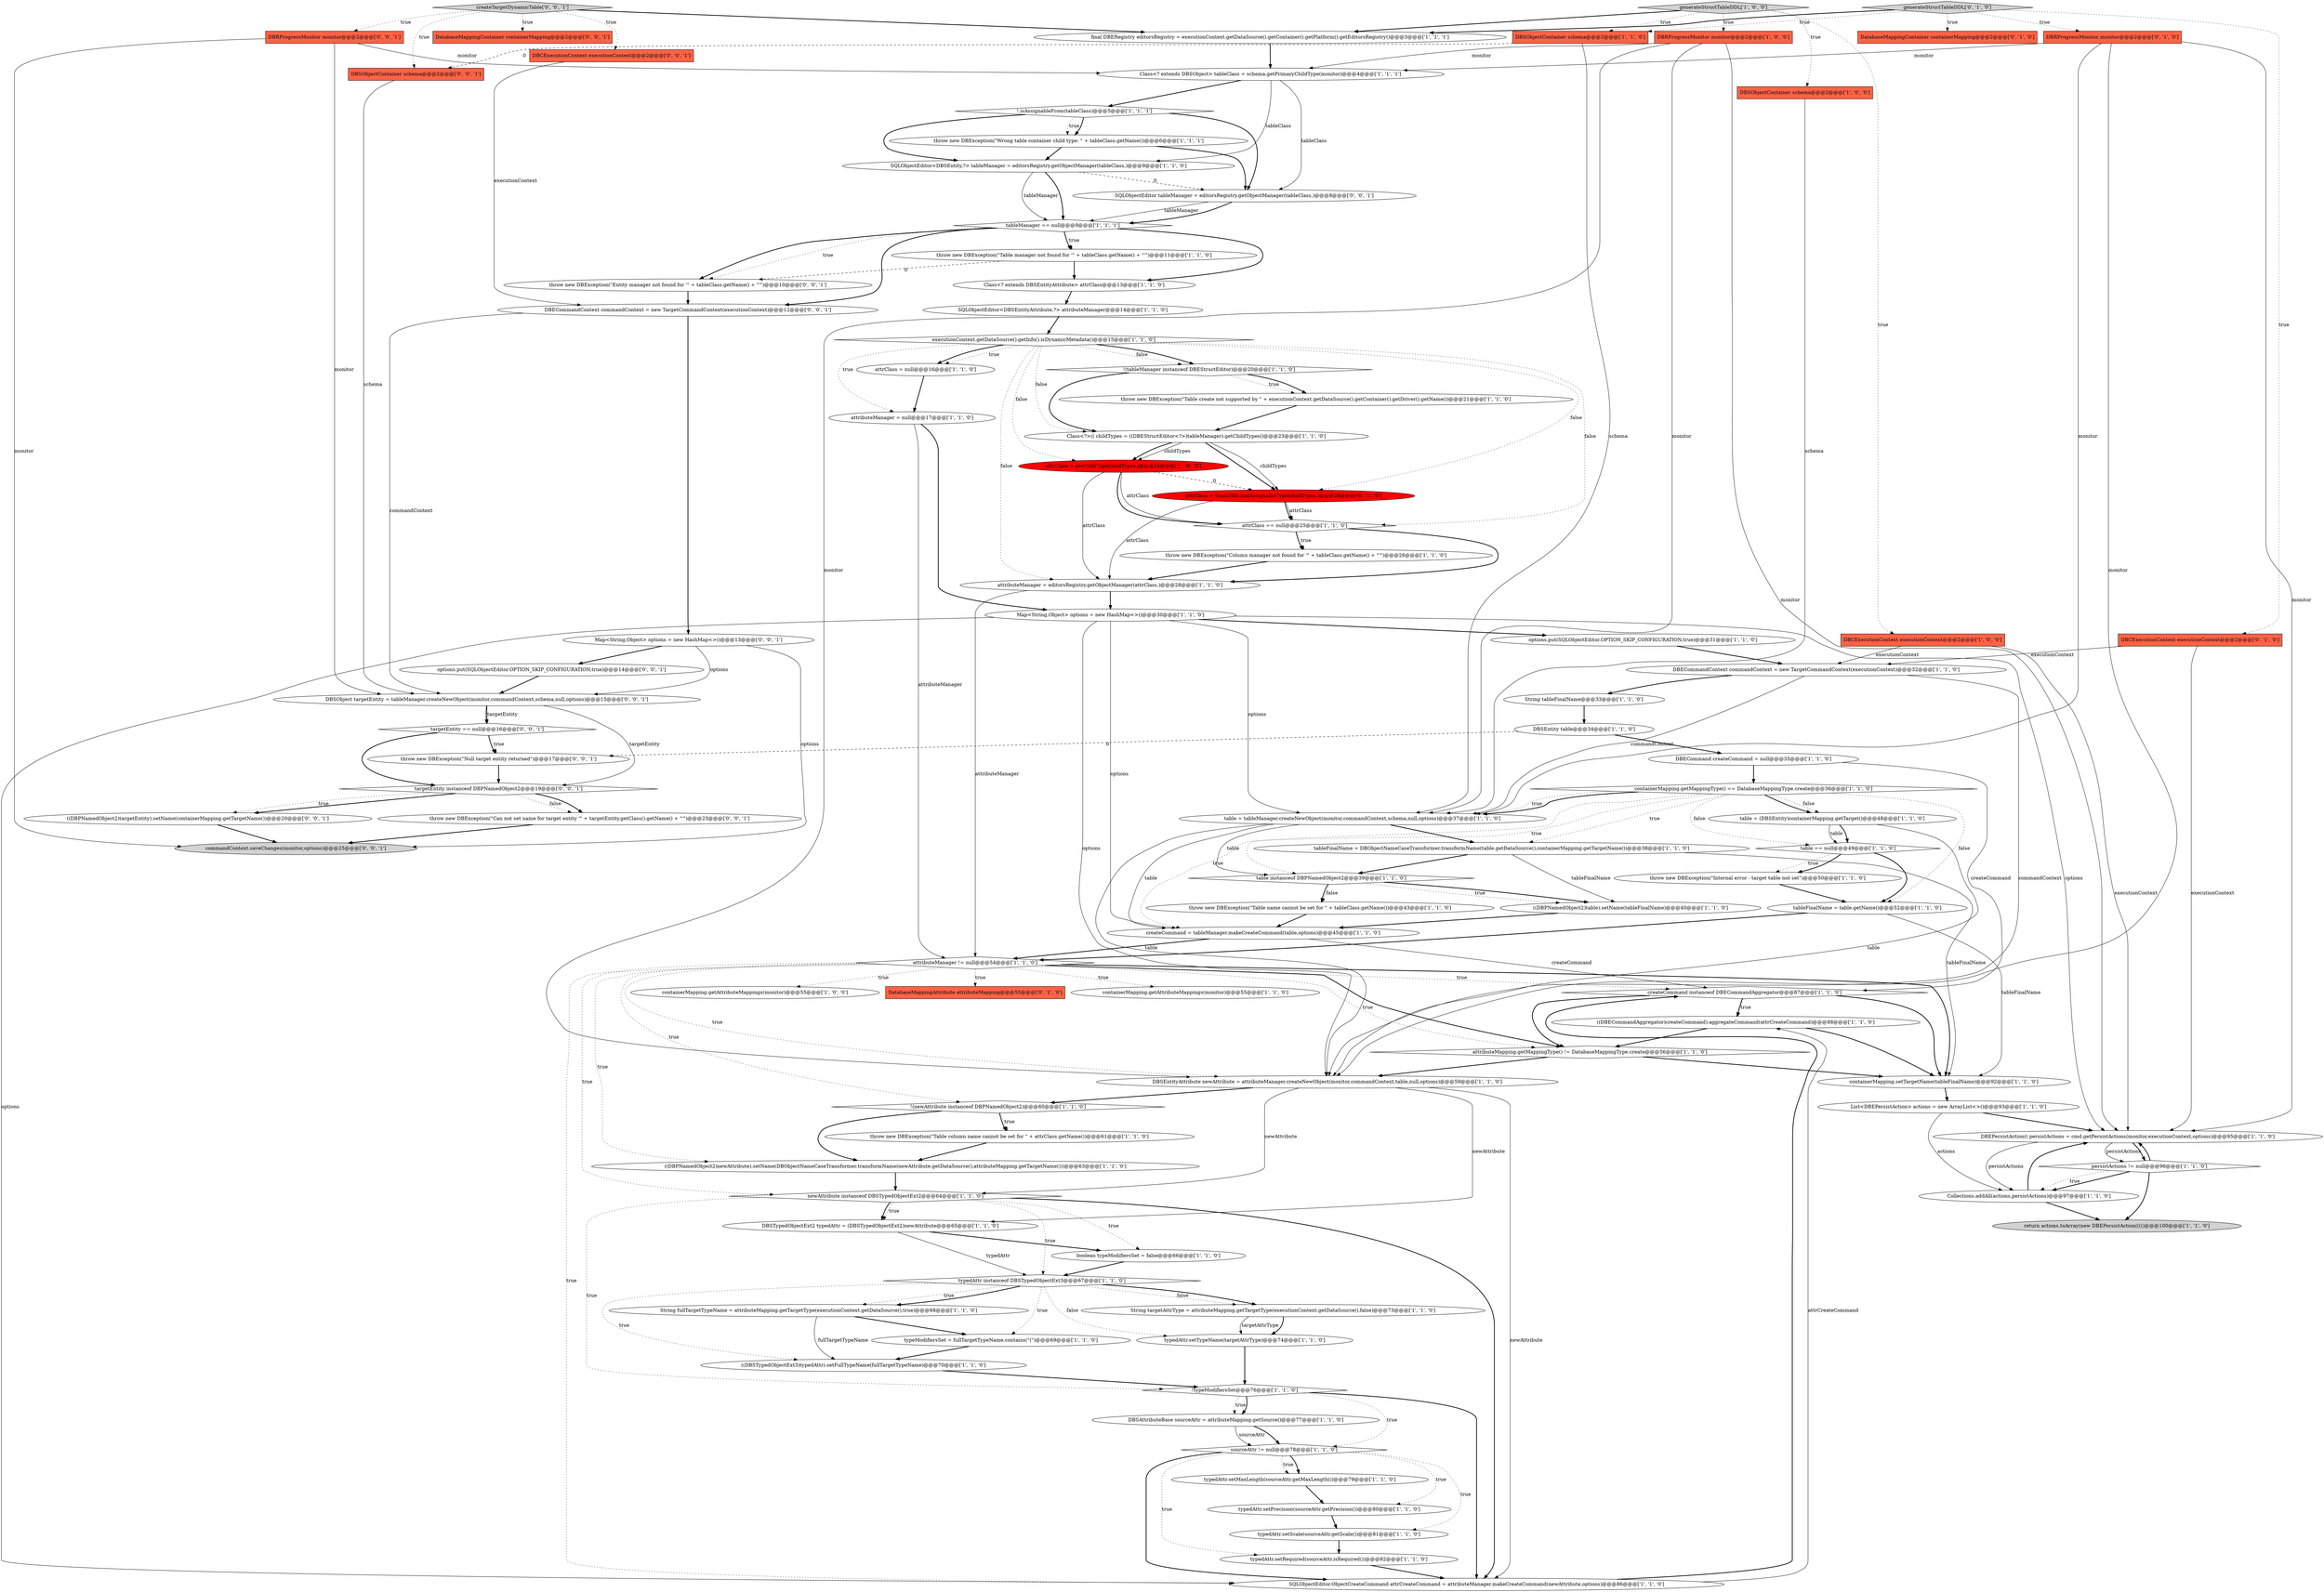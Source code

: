 digraph {
27 [style = filled, label = "Class<? extends DBSEntityAttribute> attrClass@@@13@@@['1', '1', '0']", fillcolor = white, shape = ellipse image = "AAA0AAABBB1BBB"];
96 [style = filled, label = "createTargetDynamicTable['0', '0', '1']", fillcolor = lightgray, shape = diamond image = "AAA0AAABBB3BBB"];
40 [style = filled, label = "DBEPersistAction(( persistActions = cmd.getPersistActions(monitor,executionContext,options)@@@95@@@['1', '1', '0']", fillcolor = white, shape = ellipse image = "AAA0AAABBB1BBB"];
62 [style = filled, label = "DBCExecutionContext executionContext@@@2@@@['1', '0', '0']", fillcolor = tomato, shape = box image = "AAA0AAABBB1BBB"];
20 [style = filled, label = "typedAttr.setTypeName(targetAttrType)@@@74@@@['1', '1', '0']", fillcolor = white, shape = ellipse image = "AAA0AAABBB1BBB"];
92 [style = filled, label = "DBSObjectContainer schema@@@2@@@['0', '0', '1']", fillcolor = tomato, shape = box image = "AAA0AAABBB3BBB"];
0 [style = filled, label = "throw new DBException(\"Table name cannot be set for \" + tableClass.getName())@@@43@@@['1', '1', '0']", fillcolor = white, shape = ellipse image = "AAA0AAABBB1BBB"];
24 [style = filled, label = "String fullTargetTypeName = attributeMapping.getTargetType(executionContext.getDataSource(),true)@@@68@@@['1', '1', '0']", fillcolor = white, shape = ellipse image = "AAA0AAABBB1BBB"];
28 [style = filled, label = "createCommand instanceof DBECommandAggregator@@@87@@@['1', '1', '0']", fillcolor = white, shape = diamond image = "AAA0AAABBB1BBB"];
87 [style = filled, label = "((DBPNamedObject2)targetEntity).setName(containerMapping.getTargetName())@@@20@@@['0', '0', '1']", fillcolor = white, shape = ellipse image = "AAA0AAABBB3BBB"];
14 [style = filled, label = "throw new DBException(\"Wrong table container child type: \" + tableClass.getName())@@@6@@@['1', '1', '1']", fillcolor = white, shape = ellipse image = "AAA0AAABBB1BBB"];
37 [style = filled, label = "persistActions != null@@@96@@@['1', '1', '0']", fillcolor = white, shape = diamond image = "AAA0AAABBB1BBB"];
31 [style = filled, label = "table == null@@@49@@@['1', '1', '0']", fillcolor = white, shape = diamond image = "AAA0AAABBB1BBB"];
16 [style = filled, label = "DBSTypedObjectExt2 typedAttr = (DBSTypedObjectExt2)newAttribute@@@65@@@['1', '1', '0']", fillcolor = white, shape = ellipse image = "AAA0AAABBB1BBB"];
10 [style = filled, label = "typedAttr.setMaxLength(sourceAttr.getMaxLength())@@@79@@@['1', '1', '0']", fillcolor = white, shape = ellipse image = "AAA0AAABBB1BBB"];
18 [style = filled, label = "generateStructTableDDL['1', '0', '0']", fillcolor = lightgray, shape = diamond image = "AAA0AAABBB1BBB"];
76 [style = filled, label = "DBRProgressMonitor monitor@@@2@@@['0', '1', '0']", fillcolor = tomato, shape = box image = "AAA0AAABBB2BBB"];
47 [style = filled, label = "!typeModifiersSet@@@76@@@['1', '1', '0']", fillcolor = white, shape = diamond image = "AAA0AAABBB1BBB"];
13 [style = filled, label = "!(newAttribute instanceof DBPNamedObject2)@@@60@@@['1', '1', '0']", fillcolor = white, shape = diamond image = "AAA0AAABBB1BBB"];
11 [style = filled, label = "attributeManager != null@@@54@@@['1', '1', '0']", fillcolor = white, shape = diamond image = "AAA0AAABBB1BBB"];
34 [style = filled, label = "DBSEntityAttribute newAttribute = attributeManager.createNewObject(monitor,commandContext,table,null,options)@@@59@@@['1', '1', '0']", fillcolor = white, shape = ellipse image = "AAA0AAABBB1BBB"];
59 [style = filled, label = "table = tableManager.createNewObject(monitor,commandContext,schema,null,options)@@@37@@@['1', '1', '0']", fillcolor = white, shape = ellipse image = "AAA0AAABBB1BBB"];
82 [style = filled, label = "DBRProgressMonitor monitor@@@2@@@['0', '0', '1']", fillcolor = tomato, shape = box image = "AAA0AAABBB3BBB"];
95 [style = filled, label = "commandContext.saveChanges(monitor,options)@@@25@@@['0', '0', '1']", fillcolor = lightgray, shape = ellipse image = "AAA0AAABBB3BBB"];
35 [style = filled, label = "String targetAttrType = attributeMapping.getTargetType(executionContext.getDataSource(),false)@@@73@@@['1', '1', '0']", fillcolor = white, shape = ellipse image = "AAA0AAABBB1BBB"];
55 [style = filled, label = "attributeManager = null@@@17@@@['1', '1', '0']", fillcolor = white, shape = ellipse image = "AAA0AAABBB1BBB"];
81 [style = filled, label = "targetEntity instanceof DBPNamedObject2@@@19@@@['0', '0', '1']", fillcolor = white, shape = diamond image = "AAA0AAABBB3BBB"];
89 [style = filled, label = "SQLObjectEditor tableManager = editorsRegistry.getObjectManager(tableClass,)@@@8@@@['0', '0', '1']", fillcolor = white, shape = ellipse image = "AAA0AAABBB3BBB"];
75 [style = filled, label = "attrClass = BeanUtils.findAssignableType(childTypes,)@@@24@@@['0', '1', '0']", fillcolor = red, shape = ellipse image = "AAA1AAABBB2BBB"];
6 [style = filled, label = "String tableFinalName@@@33@@@['1', '1', '0']", fillcolor = white, shape = ellipse image = "AAA0AAABBB1BBB"];
70 [style = filled, label = "throw new DBException(\"Table create not supported by \" + executionContext.getDataSource().getContainer().getDriver().getName())@@@21@@@['1', '1', '0']", fillcolor = white, shape = ellipse image = "AAA0AAABBB1BBB"];
88 [style = filled, label = "options.put(SQLObjectEditor.OPTION_SKIP_CONFIGURATION,true)@@@14@@@['0', '0', '1']", fillcolor = white, shape = ellipse image = "AAA0AAABBB3BBB"];
63 [style = filled, label = "DBSObjectContainer schema@@@2@@@['1', '1', '0']", fillcolor = tomato, shape = box image = "AAA0AAABBB1BBB"];
53 [style = filled, label = "tableFinalName = table.getName()@@@52@@@['1', '1', '0']", fillcolor = white, shape = ellipse image = "AAA0AAABBB1BBB"];
60 [style = filled, label = "tableFinalName = DBObjectNameCaseTransformer.transformName(table.getDataSource(),containerMapping.getTargetName())@@@38@@@['1', '1', '0']", fillcolor = white, shape = ellipse image = "AAA0AAABBB1BBB"];
12 [style = filled, label = "DBRProgressMonitor monitor@@@2@@@['1', '0', '0']", fillcolor = tomato, shape = box image = "AAA0AAABBB1BBB"];
42 [style = filled, label = "typedAttr instanceof DBSTypedObjectExt3@@@67@@@['1', '1', '0']", fillcolor = white, shape = diamond image = "AAA0AAABBB1BBB"];
4 [style = filled, label = "List<DBEPersistAction> actions = new ArrayList<>()@@@93@@@['1', '1', '0']", fillcolor = white, shape = ellipse image = "AAA0AAABBB1BBB"];
86 [style = filled, label = "DBECommandContext commandContext = new TargetCommandContext(executionContext)@@@12@@@['0', '0', '1']", fillcolor = white, shape = ellipse image = "AAA0AAABBB3BBB"];
3 [style = filled, label = "final DBERegistry editorsRegistry = executionContext.getDataSource().getContainer().getPlatform().getEditorsRegistry()@@@3@@@['1', '1', '1']", fillcolor = white, shape = ellipse image = "AAA0AAABBB1BBB"];
15 [style = filled, label = "Map<String,Object> options = new HashMap<>()@@@30@@@['1', '1', '0']", fillcolor = white, shape = ellipse image = "AAA0AAABBB1BBB"];
25 [style = filled, label = "tableManager == null@@@9@@@['1', '1', '1']", fillcolor = white, shape = diamond image = "AAA0AAABBB1BBB"];
74 [style = filled, label = "DBCExecutionContext executionContext@@@2@@@['0', '1', '0']", fillcolor = tomato, shape = box image = "AAA0AAABBB2BBB"];
57 [style = filled, label = "!(tableManager instanceof DBEStructEditor)@@@20@@@['1', '1', '0']", fillcolor = white, shape = diamond image = "AAA0AAABBB1BBB"];
7 [style = filled, label = "containerMapping.getAttributeMappings(monitor)@@@55@@@['1', '0', '0']", fillcolor = white, shape = ellipse image = "AAA0AAABBB1BBB"];
36 [style = filled, label = "typedAttr.setScale(sourceAttr.getScale())@@@81@@@['1', '1', '0']", fillcolor = white, shape = ellipse image = "AAA0AAABBB1BBB"];
44 [style = filled, label = "((DBSTypedObjectExt3)typedAttr).setFullTypeName(fullTargetTypeName)@@@70@@@['1', '1', '0']", fillcolor = white, shape = ellipse image = "AAA0AAABBB1BBB"];
64 [style = filled, label = "throw new DBException(\"Table manager not found for '\" + tableClass.getName() + \"'\")@@@11@@@['1', '1', '0']", fillcolor = white, shape = ellipse image = "AAA0AAABBB1BBB"];
45 [style = filled, label = "SQLObjectEditor.ObjectCreateCommand attrCreateCommand = attributeManager.makeCreateCommand(newAttribute,options)@@@86@@@['1', '1', '0']", fillcolor = white, shape = ellipse image = "AAA0AAABBB1BBB"];
90 [style = filled, label = "targetEntity == null@@@16@@@['0', '0', '1']", fillcolor = white, shape = diamond image = "AAA0AAABBB3BBB"];
52 [style = filled, label = "table = (DBSEntity)containerMapping.getTarget()@@@48@@@['1', '1', '0']", fillcolor = white, shape = ellipse image = "AAA0AAABBB1BBB"];
22 [style = filled, label = "options.put(SQLObjectEditor.OPTION_SKIP_CONFIGURATION,true)@@@31@@@['1', '1', '0']", fillcolor = white, shape = ellipse image = "AAA0AAABBB1BBB"];
77 [style = filled, label = "DatabaseMappingContainer containerMapping@@@2@@@['0', '1', '0']", fillcolor = tomato, shape = box image = "AAA0AAABBB2BBB"];
79 [style = filled, label = "DatabaseMappingAttribute attributeMapping@@@55@@@['0', '1', '0']", fillcolor = tomato, shape = box image = "AAA0AAABBB2BBB"];
41 [style = filled, label = "containerMapping.setTargetName(tableFinalName)@@@92@@@['1', '1', '0']", fillcolor = white, shape = ellipse image = "AAA0AAABBB1BBB"];
93 [style = filled, label = "throw new DBException(\"Can not set name for target entity '\" + targetEntity.getClass().getName() + \"'\")@@@23@@@['0', '0', '1']", fillcolor = white, shape = ellipse image = "AAA0AAABBB3BBB"];
56 [style = filled, label = "attrClass = getChildType(childTypes,)@@@24@@@['1', '0', '0']", fillcolor = red, shape = ellipse image = "AAA1AAABBB1BBB"];
58 [style = filled, label = "((DBPNamedObject2)table).setName(tableFinalName)@@@40@@@['1', '1', '0']", fillcolor = white, shape = ellipse image = "AAA0AAABBB1BBB"];
39 [style = filled, label = "SQLObjectEditor<DBSEntityAttribute,?> attributeManager@@@14@@@['1', '1', '0']", fillcolor = white, shape = ellipse image = "AAA0AAABBB1BBB"];
17 [style = filled, label = "typeModifiersSet = fullTargetTypeName.contains(\"(\")@@@69@@@['1', '1', '0']", fillcolor = white, shape = ellipse image = "AAA0AAABBB1BBB"];
8 [style = filled, label = "DBSObjectContainer schema@@@2@@@['1', '0', '0']", fillcolor = tomato, shape = box image = "AAA0AAABBB1BBB"];
29 [style = filled, label = "createCommand = tableManager.makeCreateCommand(table,options)@@@45@@@['1', '1', '0']", fillcolor = white, shape = ellipse image = "AAA0AAABBB1BBB"];
1 [style = filled, label = "table instanceof DBPNamedObject2@@@39@@@['1', '1', '0']", fillcolor = white, shape = diamond image = "AAA0AAABBB1BBB"];
33 [style = filled, label = "boolean typeModifiersSet = false@@@66@@@['1', '1', '0']", fillcolor = white, shape = ellipse image = "AAA0AAABBB1BBB"];
9 [style = filled, label = "containerMapping.getMappingType() == DatabaseMappingType.create@@@36@@@['1', '1', '0']", fillcolor = white, shape = diamond image = "AAA0AAABBB1BBB"];
43 [style = filled, label = "throw new DBException(\"Internal error - target table not set\")@@@50@@@['1', '1', '0']", fillcolor = white, shape = ellipse image = "AAA0AAABBB1BBB"];
38 [style = filled, label = "typedAttr.setPrecision(sourceAttr.getPrecision())@@@80@@@['1', '1', '0']", fillcolor = white, shape = ellipse image = "AAA0AAABBB1BBB"];
2 [style = filled, label = "Collections.addAll(actions,persistActions)@@@97@@@['1', '1', '0']", fillcolor = white, shape = ellipse image = "AAA0AAABBB1BBB"];
73 [style = filled, label = "attributeManager = editorsRegistry.getObjectManager(attrClass,)@@@28@@@['1', '1', '0']", fillcolor = white, shape = ellipse image = "AAA0AAABBB1BBB"];
23 [style = filled, label = "newAttribute instanceof DBSTypedObjectExt2@@@64@@@['1', '1', '0']", fillcolor = white, shape = diamond image = "AAA0AAABBB1BBB"];
65 [style = filled, label = "((DBPNamedObject2)newAttribute).setName(DBObjectNameCaseTransformer.transformName(newAttribute.getDataSource(),attributeMapping.getTargetName()))@@@63@@@['1', '1', '0']", fillcolor = white, shape = ellipse image = "AAA0AAABBB1BBB"];
51 [style = filled, label = "throw new DBException(\"Table column name cannot be set for \" + attrClass.getName())@@@61@@@['1', '1', '0']", fillcolor = white, shape = ellipse image = "AAA0AAABBB1BBB"];
61 [style = filled, label = "((DBECommandAggregator)createCommand).aggregateCommand(attrCreateCommand)@@@88@@@['1', '1', '0']", fillcolor = white, shape = ellipse image = "AAA0AAABBB1BBB"];
85 [style = filled, label = "throw new DBException(\"Entity manager not found for '\" + tableClass.getName() + \"'\")@@@10@@@['0', '0', '1']", fillcolor = white, shape = ellipse image = "AAA0AAABBB3BBB"];
67 [style = filled, label = "sourceAttr != null@@@78@@@['1', '1', '0']", fillcolor = white, shape = diamond image = "AAA0AAABBB1BBB"];
78 [style = filled, label = "generateStructTableDDL['0', '1', '0']", fillcolor = lightgray, shape = diamond image = "AAA0AAABBB2BBB"];
68 [style = filled, label = "!.isAssignableFrom(tableClass)@@@5@@@['1', '1', '1']", fillcolor = white, shape = diamond image = "AAA0AAABBB1BBB"];
84 [style = filled, label = "DBSObject targetEntity = tableManager.createNewObject(monitor,commandContext,schema,null,options)@@@15@@@['0', '0', '1']", fillcolor = white, shape = ellipse image = "AAA0AAABBB3BBB"];
32 [style = filled, label = "DBSAttributeBase sourceAttr = attributeMapping.getSource()@@@77@@@['1', '1', '0']", fillcolor = white, shape = ellipse image = "AAA0AAABBB1BBB"];
54 [style = filled, label = "DBSEntity table@@@34@@@['1', '1', '0']", fillcolor = white, shape = ellipse image = "AAA0AAABBB1BBB"];
26 [style = filled, label = "DBECommand createCommand = null@@@35@@@['1', '1', '0']", fillcolor = white, shape = ellipse image = "AAA0AAABBB1BBB"];
48 [style = filled, label = "executionContext.getDataSource().getInfo().isDynamicMetadata()@@@15@@@['1', '1', '0']", fillcolor = white, shape = diamond image = "AAA0AAABBB1BBB"];
69 [style = filled, label = "typedAttr.setRequired(sourceAttr.isRequired())@@@82@@@['1', '1', '0']", fillcolor = white, shape = ellipse image = "AAA0AAABBB1BBB"];
72 [style = filled, label = "Class<?>(( childTypes = ((DBEStructEditor<?>)tableManager).getChildTypes()@@@23@@@['1', '1', '0']", fillcolor = white, shape = ellipse image = "AAA0AAABBB1BBB"];
19 [style = filled, label = "throw new DBException(\"Column manager not found for '\" + tableClass.getName() + \"'\")@@@26@@@['1', '1', '0']", fillcolor = white, shape = ellipse image = "AAA0AAABBB1BBB"];
5 [style = filled, label = "attrClass == null@@@25@@@['1', '1', '0']", fillcolor = white, shape = diamond image = "AAA0AAABBB1BBB"];
83 [style = filled, label = "Map<String,Object> options = new HashMap<>()@@@13@@@['0', '0', '1']", fillcolor = white, shape = ellipse image = "AAA0AAABBB3BBB"];
94 [style = filled, label = "throw new DBException(\"Null target entity returned\")@@@17@@@['0', '0', '1']", fillcolor = white, shape = ellipse image = "AAA0AAABBB3BBB"];
66 [style = filled, label = "containerMapping.getAttributeMappings(monitor)@@@55@@@['1', '1', '0']", fillcolor = white, shape = ellipse image = "AAA0AAABBB1BBB"];
21 [style = filled, label = "Class<? extends DBSObject> tableClass = schema.getPrimaryChildType(monitor)@@@4@@@['1', '1', '1']", fillcolor = white, shape = ellipse image = "AAA0AAABBB1BBB"];
49 [style = filled, label = "DBECommandContext commandContext = new TargetCommandContext(executionContext)@@@32@@@['1', '1', '0']", fillcolor = white, shape = ellipse image = "AAA0AAABBB1BBB"];
30 [style = filled, label = "SQLObjectEditor<DBSEntity,?> tableManager = editorsRegistry.getObjectManager(tableClass,)@@@9@@@['1', '1', '0']", fillcolor = white, shape = ellipse image = "AAA0AAABBB1BBB"];
50 [style = filled, label = "return actions.toArray(new DBEPersistAction(((()@@@100@@@['1', '1', '0']", fillcolor = lightgray, shape = ellipse image = "AAA0AAABBB1BBB"];
46 [style = filled, label = "attributeMapping.getMappingType() != DatabaseMappingType.create@@@56@@@['1', '1', '0']", fillcolor = white, shape = diamond image = "AAA0AAABBB1BBB"];
80 [style = filled, label = "DBCExecutionContext executionContext@@@2@@@['0', '0', '1']", fillcolor = tomato, shape = box image = "AAA0AAABBB3BBB"];
71 [style = filled, label = "attrClass = null@@@16@@@['1', '1', '0']", fillcolor = white, shape = ellipse image = "AAA0AAABBB1BBB"];
91 [style = filled, label = "DatabaseMappingContainer containerMapping@@@2@@@['0', '0', '1']", fillcolor = tomato, shape = box image = "AAA0AAABBB3BBB"];
16->42 [style = solid, label="typedAttr"];
68->14 [style = dotted, label="true"];
18->3 [style = bold, label=""];
89->25 [style = solid, label="tableManager"];
11->65 [style = dotted, label="true"];
46->34 [style = bold, label=""];
83->88 [style = bold, label=""];
96->92 [style = dotted, label="true"];
63->92 [style = dashed, label="0"];
23->45 [style = bold, label=""];
13->51 [style = dotted, label="true"];
78->63 [style = dotted, label="true"];
5->19 [style = dotted, label="true"];
96->3 [style = bold, label=""];
15->40 [style = solid, label="options"];
62->49 [style = solid, label="executionContext"];
25->85 [style = dotted, label="true"];
26->9 [style = bold, label=""];
76->21 [style = solid, label="monitor"];
40->37 [style = solid, label="persistActions"];
74->49 [style = solid, label="executionContext"];
60->41 [style = solid, label="tableFinalName"];
53->11 [style = bold, label=""];
11->46 [style = bold, label=""];
61->46 [style = bold, label=""];
85->86 [style = bold, label=""];
48->75 [style = dotted, label="false"];
26->28 [style = solid, label="createCommand"];
42->17 [style = dotted, label="true"];
13->51 [style = bold, label=""];
15->45 [style = solid, label="options"];
11->66 [style = dotted, label="true"];
11->34 [style = dotted, label="true"];
42->35 [style = dotted, label="false"];
32->67 [style = bold, label=""];
40->2 [style = solid, label="persistActions"];
33->42 [style = bold, label=""];
15->59 [style = solid, label="options"];
34->23 [style = solid, label="newAttribute"];
43->53 [style = bold, label=""];
24->17 [style = bold, label=""];
11->28 [style = dotted, label="true"];
82->95 [style = solid, label="monitor"];
21->30 [style = solid, label="tableClass"];
17->44 [style = bold, label=""];
8->59 [style = solid, label="schema"];
9->52 [style = bold, label=""];
44->47 [style = bold, label=""];
54->26 [style = bold, label=""];
60->1 [style = bold, label=""];
40->37 [style = bold, label=""];
78->74 [style = dotted, label="true"];
11->46 [style = dotted, label="true"];
64->27 [style = bold, label=""];
11->7 [style = dotted, label="true"];
75->5 [style = solid, label="attrClass"];
68->14 [style = bold, label=""];
45->61 [style = solid, label="attrCreateCommand"];
36->69 [style = bold, label=""];
53->41 [style = solid, label="tableFinalName"];
76->40 [style = solid, label="monitor"];
14->30 [style = bold, label=""];
59->60 [style = bold, label=""];
57->70 [style = dotted, label="true"];
83->95 [style = solid, label="options"];
52->34 [style = solid, label="table"];
35->20 [style = bold, label=""];
62->40 [style = solid, label="executionContext"];
76->34 [style = solid, label="monitor"];
12->34 [style = solid, label="monitor"];
48->55 [style = dotted, label="true"];
84->81 [style = solid, label="targetEntity"];
6->54 [style = bold, label=""];
67->36 [style = dotted, label="true"];
84->90 [style = solid, label="targetEntity"];
19->73 [style = bold, label=""];
42->20 [style = dotted, label="false"];
41->4 [style = bold, label=""];
56->5 [style = solid, label="attrClass"];
92->84 [style = solid, label="schema"];
0->29 [style = bold, label=""];
18->8 [style = dotted, label="true"];
48->57 [style = dotted, label="false"];
1->0 [style = bold, label=""];
11->13 [style = dotted, label="true"];
23->42 [style = dotted, label="true"];
1->58 [style = dotted, label="true"];
87->95 [style = bold, label=""];
72->56 [style = solid, label="childTypes"];
46->41 [style = bold, label=""];
22->49 [style = bold, label=""];
42->24 [style = dotted, label="true"];
71->55 [style = bold, label=""];
83->84 [style = solid, label="options"];
5->73 [style = bold, label=""];
25->27 [style = bold, label=""];
75->5 [style = bold, label=""];
96->80 [style = dotted, label="true"];
1->58 [style = bold, label=""];
75->73 [style = solid, label="attrClass"];
16->33 [style = bold, label=""];
28->61 [style = bold, label=""];
31->53 [style = bold, label=""];
78->3 [style = bold, label=""];
56->73 [style = solid, label="attrClass"];
9->59 [style = dotted, label="true"];
9->60 [style = dotted, label="true"];
15->34 [style = solid, label="options"];
21->68 [style = bold, label=""];
35->20 [style = solid, label="targetAttrType"];
31->43 [style = dotted, label="true"];
25->64 [style = dotted, label="true"];
23->33 [style = dotted, label="true"];
78->76 [style = dotted, label="true"];
59->1 [style = solid, label="table"];
49->59 [style = solid, label="commandContext"];
34->16 [style = solid, label="newAttribute"];
25->64 [style = bold, label=""];
57->70 [style = bold, label=""];
29->11 [style = bold, label=""];
67->45 [style = bold, label=""];
88->84 [style = bold, label=""];
84->90 [style = bold, label=""];
67->10 [style = bold, label=""];
82->21 [style = solid, label="monitor"];
48->71 [style = dotted, label="true"];
59->34 [style = solid, label="table"];
81->87 [style = bold, label=""];
23->16 [style = dotted, label="true"];
61->41 [style = bold, label=""];
67->10 [style = dotted, label="true"];
76->59 [style = solid, label="monitor"];
42->44 [style = dotted, label="true"];
34->45 [style = solid, label="newAttribute"];
90->94 [style = dotted, label="true"];
59->29 [style = solid, label="table"];
72->75 [style = bold, label=""];
32->67 [style = solid, label="sourceAttr"];
96->91 [style = dotted, label="true"];
56->5 [style = bold, label=""];
68->30 [style = bold, label=""];
30->25 [style = solid, label="tableManager"];
73->15 [style = bold, label=""];
74->40 [style = solid, label="executionContext"];
89->25 [style = bold, label=""];
29->28 [style = solid, label="createCommand"];
42->24 [style = bold, label=""];
48->73 [style = dotted, label="false"];
86->83 [style = bold, label=""];
49->34 [style = solid, label="commandContext"];
28->41 [style = bold, label=""];
15->22 [style = bold, label=""];
47->32 [style = dotted, label="true"];
63->59 [style = solid, label="schema"];
5->19 [style = bold, label=""];
11->41 [style = bold, label=""];
93->95 [style = bold, label=""];
27->39 [style = bold, label=""];
9->52 [style = dotted, label="false"];
47->32 [style = bold, label=""];
12->21 [style = solid, label="monitor"];
72->56 [style = bold, label=""];
30->89 [style = dashed, label="0"];
18->62 [style = dotted, label="true"];
73->11 [style = solid, label="attributeManager"];
9->59 [style = bold, label=""];
94->81 [style = bold, label=""];
9->1 [style = dotted, label="true"];
51->65 [style = bold, label=""];
55->15 [style = bold, label=""];
31->43 [style = bold, label=""];
55->11 [style = solid, label="attributeManager"];
67->38 [style = dotted, label="true"];
3->21 [style = bold, label=""];
21->89 [style = solid, label="tableClass"];
37->2 [style = bold, label=""];
47->45 [style = bold, label=""];
80->86 [style = solid, label="executionContext"];
70->72 [style = bold, label=""];
67->69 [style = dotted, label="true"];
18->63 [style = dotted, label="true"];
54->94 [style = dashed, label="0"];
25->86 [style = bold, label=""];
82->84 [style = solid, label="monitor"];
96->82 [style = dotted, label="true"];
49->6 [style = bold, label=""];
1->0 [style = dotted, label="false"];
10->38 [style = bold, label=""];
13->65 [style = bold, label=""];
4->40 [style = bold, label=""];
4->2 [style = solid, label="actions"];
15->29 [style = solid, label="options"];
39->48 [style = bold, label=""];
23->16 [style = bold, label=""];
9->29 [style = dotted, label="true"];
23->47 [style = dotted, label="true"];
81->87 [style = dotted, label="true"];
78->77 [style = dotted, label="true"];
48->57 [style = bold, label=""];
25->85 [style = bold, label=""];
34->13 [style = bold, label=""];
11->23 [style = dotted, label="true"];
14->89 [style = bold, label=""];
30->25 [style = bold, label=""];
38->36 [style = bold, label=""];
12->59 [style = solid, label="monitor"];
48->71 [style = bold, label=""];
11->45 [style = dotted, label="true"];
2->40 [style = bold, label=""];
48->72 [style = dotted, label="false"];
45->28 [style = bold, label=""];
90->94 [style = bold, label=""];
81->93 [style = dotted, label="false"];
57->72 [style = bold, label=""];
11->79 [style = dotted, label="true"];
81->93 [style = bold, label=""];
2->50 [style = bold, label=""];
20->47 [style = bold, label=""];
9->53 [style = dotted, label="false"];
60->58 [style = solid, label="tableFinalName"];
42->35 [style = bold, label=""];
47->67 [style = dotted, label="true"];
90->81 [style = bold, label=""];
9->31 [style = dotted, label="false"];
24->44 [style = solid, label="fullTargetTypeName"];
28->46 [style = bold, label=""];
18->12 [style = dotted, label="true"];
58->29 [style = bold, label=""];
72->75 [style = solid, label="childTypes"];
68->89 [style = bold, label=""];
52->31 [style = bold, label=""];
12->40 [style = solid, label="monitor"];
48->56 [style = dotted, label="false"];
56->75 [style = dashed, label="0"];
64->85 [style = dashed, label="0"];
86->84 [style = solid, label="commandContext"];
37->2 [style = dotted, label="true"];
52->31 [style = solid, label="table"];
37->40 [style = bold, label=""];
69->45 [style = bold, label=""];
37->50 [style = bold, label=""];
28->61 [style = dotted, label="true"];
48->5 [style = dotted, label="false"];
65->23 [style = bold, label=""];
}
